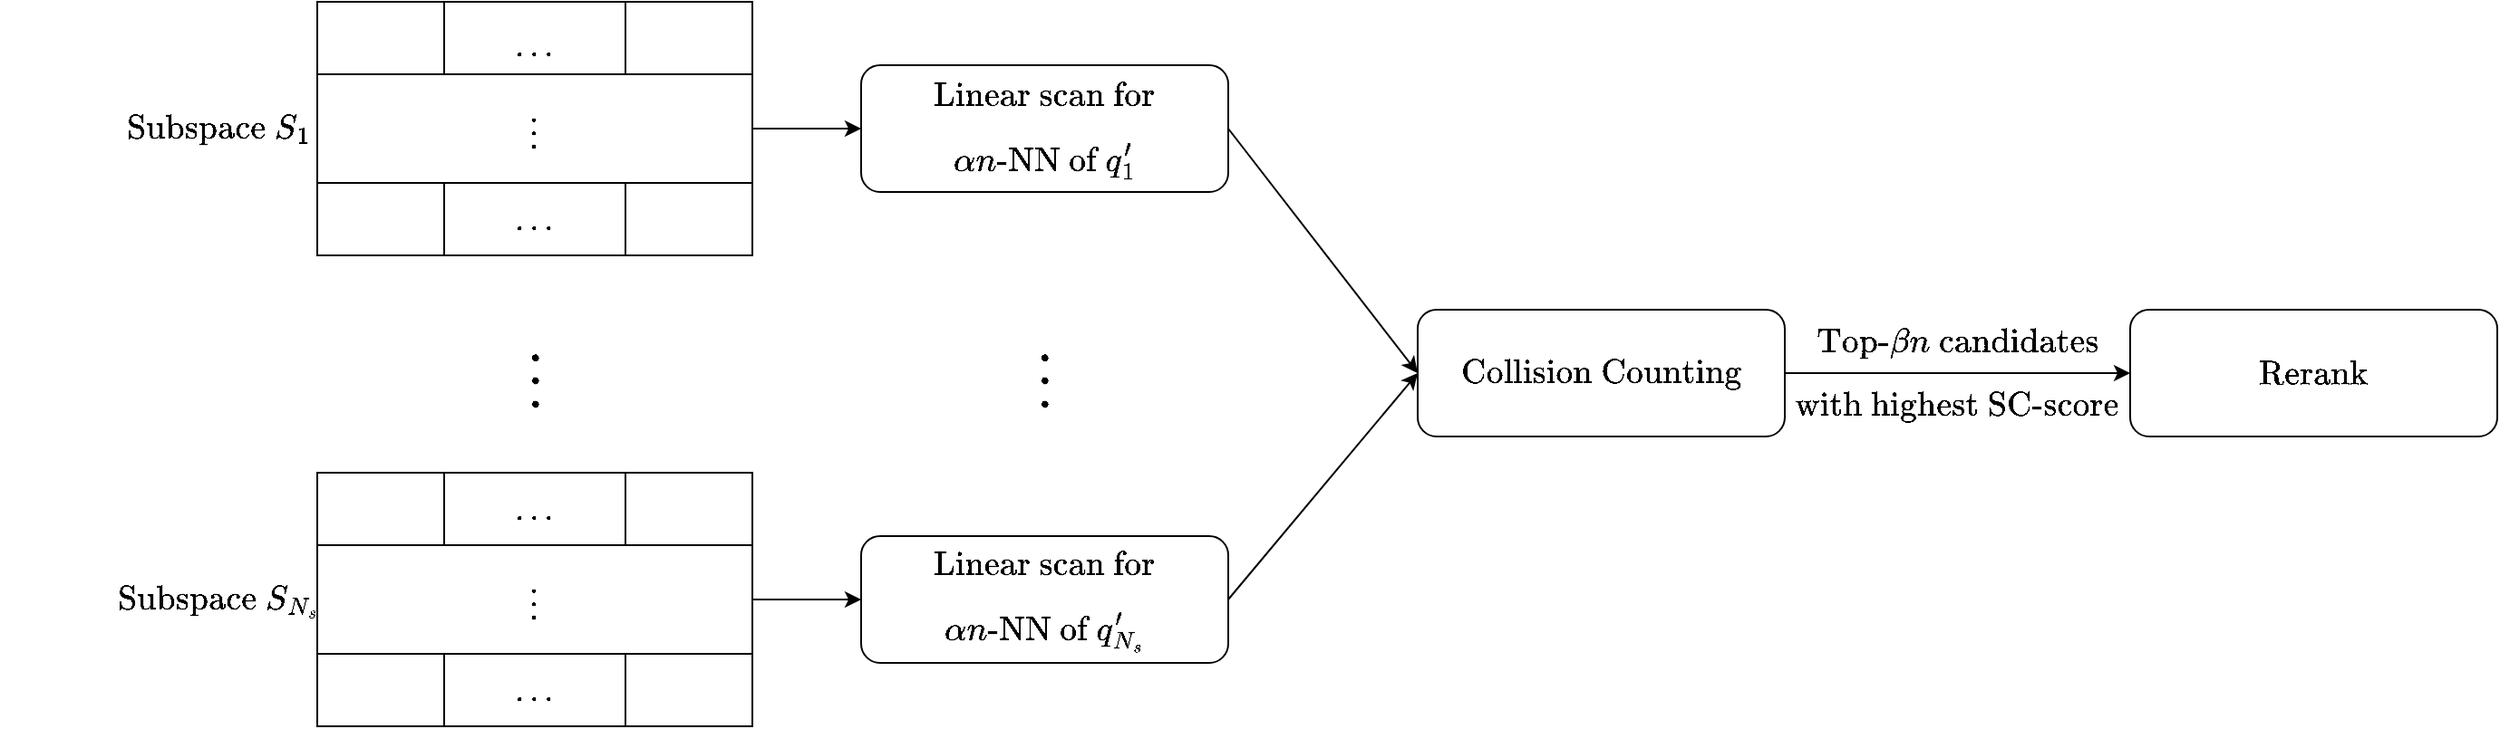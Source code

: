 <mxfile version="26.0.2">
  <diagram id="C5RBs43oDa-KdzZeNtuy" name="Page-1">
    <mxGraphModel dx="2066" dy="1141" grid="1" gridSize="10" guides="1" tooltips="1" connect="1" arrows="1" fold="1" page="1" pageScale="1" pageWidth="827" pageHeight="1169" math="1" shadow="0">
      <root>
        <mxCell id="WIyWlLk6GJQsqaUBKTNV-0" />
        <mxCell id="WIyWlLk6GJQsqaUBKTNV-1" parent="WIyWlLk6GJQsqaUBKTNV-0" />
        <mxCell id="X2-DktDUUGeDg_-0hks7-27" value="" style="shape=table;startSize=0;container=1;collapsible=0;childLayout=tableLayout;fontSize=16;pointerEvents=1;align=center;verticalAlign=middle;fontFamily=Helvetica;" vertex="1" parent="WIyWlLk6GJQsqaUBKTNV-1">
          <mxGeometry x="480" y="230" width="240" height="140" as="geometry" />
        </mxCell>
        <mxCell id="X2-DktDUUGeDg_-0hks7-28" value="" style="shape=tableRow;horizontal=0;startSize=0;swimlaneHead=0;swimlaneBody=0;strokeColor=inherit;top=0;left=0;bottom=0;right=0;collapsible=0;dropTarget=0;fillColor=none;points=[[0,0.5],[1,0.5]];portConstraint=eastwest;fontSize=16;pointerEvents=1;align=center;verticalAlign=middle;fontFamily=Helvetica;fontColor=default;" vertex="1" parent="X2-DktDUUGeDg_-0hks7-27">
          <mxGeometry width="240" height="40" as="geometry" />
        </mxCell>
        <mxCell id="X2-DktDUUGeDg_-0hks7-29" value="" style="shape=partialRectangle;html=1;whiteSpace=wrap;connectable=0;strokeColor=inherit;overflow=hidden;fillColor=none;top=0;left=0;bottom=0;right=0;pointerEvents=1;fontSize=16;align=center;verticalAlign=middle;fontFamily=Helvetica;fontColor=default;" vertex="1" parent="X2-DktDUUGeDg_-0hks7-28">
          <mxGeometry width="70" height="40" as="geometry">
            <mxRectangle width="70" height="40" as="alternateBounds" />
          </mxGeometry>
        </mxCell>
        <mxCell id="X2-DktDUUGeDg_-0hks7-30" value="&lt;div style=&quot;text-align: start;&quot;&gt;&lt;span style=&quot;font-family: &amp;quot;Source Code Pro&amp;quot;, &amp;quot;DejaVu Sans Mono&amp;quot;, &amp;quot;Ubuntu Mono&amp;quot;, &amp;quot;Anonymous Pro&amp;quot;, &amp;quot;Droid Sans Mono&amp;quot;, Menlo, Monaco, Consolas, Inconsolata, Courier, monospace, &amp;quot;PingFang SC&amp;quot;, &amp;quot;Microsoft YaHei&amp;quot;, sans-serif; font-size: 14px; font-variant-ligatures: no-common-ligatures; white-space: pre; background-color: rgb(250, 250, 250);&quot;&gt;$$\cdots$$&lt;/span&gt;&lt;/div&gt;" style="shape=partialRectangle;html=1;whiteSpace=wrap;connectable=0;strokeColor=inherit;overflow=hidden;fillColor=none;top=0;left=0;bottom=0;right=0;pointerEvents=1;fontSize=16;align=center;verticalAlign=top;fontFamily=Helvetica;fontColor=default;rowspan=1;colspan=2;horizontal=1;" vertex="1" parent="X2-DktDUUGeDg_-0hks7-28">
          <mxGeometry x="70" width="100" height="40" as="geometry">
            <mxRectangle width="50" height="40" as="alternateBounds" />
          </mxGeometry>
        </mxCell>
        <mxCell id="X2-DktDUUGeDg_-0hks7-31" value="" style="shape=partialRectangle;html=1;whiteSpace=wrap;connectable=0;strokeColor=inherit;overflow=hidden;fillColor=none;top=0;left=0;bottom=0;right=0;pointerEvents=1;fontSize=16;align=center;verticalAlign=middle;fontFamily=Helvetica;fontColor=default;" vertex="1" visible="0" parent="X2-DktDUUGeDg_-0hks7-28">
          <mxGeometry x="120" width="50" height="40" as="geometry">
            <mxRectangle width="50" height="40" as="alternateBounds" />
          </mxGeometry>
        </mxCell>
        <mxCell id="X2-DktDUUGeDg_-0hks7-40" style="shape=partialRectangle;html=1;whiteSpace=wrap;connectable=0;strokeColor=inherit;overflow=hidden;fillColor=none;top=0;left=0;bottom=0;right=0;pointerEvents=1;fontSize=16;align=center;verticalAlign=middle;fontFamily=Helvetica;fontColor=default;" vertex="1" parent="X2-DktDUUGeDg_-0hks7-28">
          <mxGeometry x="170" width="70" height="40" as="geometry">
            <mxRectangle width="70" height="40" as="alternateBounds" />
          </mxGeometry>
        </mxCell>
        <mxCell id="X2-DktDUUGeDg_-0hks7-32" value="" style="shape=tableRow;horizontal=0;startSize=0;swimlaneHead=0;swimlaneBody=0;strokeColor=inherit;top=0;left=0;bottom=0;right=0;collapsible=0;dropTarget=0;fillColor=none;points=[[0,0.5],[1,0.5]];portConstraint=eastwest;fontSize=16;pointerEvents=1;align=center;verticalAlign=middle;fontFamily=Helvetica;fontColor=default;" vertex="1" parent="X2-DktDUUGeDg_-0hks7-27">
          <mxGeometry y="40" width="240" height="60" as="geometry" />
        </mxCell>
        <mxCell id="X2-DktDUUGeDg_-0hks7-33" value="&lt;span style=&quot;font-family: &amp;quot;Source Code Pro&amp;quot;, &amp;quot;DejaVu Sans Mono&amp;quot;, &amp;quot;Ubuntu Mono&amp;quot;, &amp;quot;Anonymous Pro&amp;quot;, &amp;quot;Droid Sans Mono&amp;quot;, Menlo, Monaco, Consolas, Inconsolata, Courier, monospace, &amp;quot;PingFang SC&amp;quot;, &amp;quot;Microsoft YaHei&amp;quot;, sans-serif; font-size: 14px; font-variant-ligatures: no-common-ligatures; text-align: start; white-space: pre; background-color: rgb(250, 250, 250);&quot;&gt;$$\vdots$$&lt;/span&gt;" style="shape=partialRectangle;html=1;whiteSpace=wrap;connectable=0;strokeColor=inherit;overflow=hidden;fillColor=none;top=0;left=0;bottom=0;right=0;pointerEvents=1;fontSize=16;align=center;verticalAlign=middle;fontFamily=Helvetica;fontColor=default;rowspan=1;colspan=4;" vertex="1" parent="X2-DktDUUGeDg_-0hks7-32">
          <mxGeometry width="240" height="60" as="geometry">
            <mxRectangle width="70" height="60" as="alternateBounds" />
          </mxGeometry>
        </mxCell>
        <mxCell id="X2-DktDUUGeDg_-0hks7-34" value="" style="shape=partialRectangle;html=1;whiteSpace=wrap;connectable=0;strokeColor=inherit;overflow=hidden;fillColor=none;top=0;left=0;bottom=0;right=0;pointerEvents=1;fontSize=16;align=center;verticalAlign=middle;fontFamily=Helvetica;fontColor=default;" vertex="1" visible="0" parent="X2-DktDUUGeDg_-0hks7-32">
          <mxGeometry x="70" width="50" height="60" as="geometry">
            <mxRectangle width="50" height="60" as="alternateBounds" />
          </mxGeometry>
        </mxCell>
        <mxCell id="X2-DktDUUGeDg_-0hks7-35" value="" style="shape=partialRectangle;html=1;whiteSpace=wrap;connectable=0;strokeColor=inherit;overflow=hidden;fillColor=none;top=0;left=0;bottom=0;right=0;pointerEvents=1;fontSize=16;align=center;verticalAlign=middle;fontFamily=Helvetica;fontColor=default;" vertex="1" visible="0" parent="X2-DktDUUGeDg_-0hks7-32">
          <mxGeometry x="120" width="50" height="60" as="geometry">
            <mxRectangle width="50" height="60" as="alternateBounds" />
          </mxGeometry>
        </mxCell>
        <mxCell id="X2-DktDUUGeDg_-0hks7-41" style="shape=partialRectangle;html=1;whiteSpace=wrap;connectable=0;strokeColor=inherit;overflow=hidden;fillColor=none;top=0;left=0;bottom=0;right=0;pointerEvents=1;fontSize=16;align=center;verticalAlign=middle;fontFamily=Helvetica;fontColor=default;" vertex="1" visible="0" parent="X2-DktDUUGeDg_-0hks7-32">
          <mxGeometry x="170" width="70" height="60" as="geometry">
            <mxRectangle width="70" height="60" as="alternateBounds" />
          </mxGeometry>
        </mxCell>
        <mxCell id="X2-DktDUUGeDg_-0hks7-36" value="" style="shape=tableRow;horizontal=0;startSize=0;swimlaneHead=0;swimlaneBody=0;strokeColor=inherit;top=0;left=0;bottom=0;right=0;collapsible=0;dropTarget=0;fillColor=none;points=[[0,0.5],[1,0.5]];portConstraint=eastwest;fontSize=16;pointerEvents=1;align=center;verticalAlign=middle;fontFamily=Helvetica;fontColor=default;" vertex="1" parent="X2-DktDUUGeDg_-0hks7-27">
          <mxGeometry y="100" width="240" height="40" as="geometry" />
        </mxCell>
        <mxCell id="X2-DktDUUGeDg_-0hks7-37" value="" style="shape=partialRectangle;html=1;whiteSpace=wrap;connectable=0;strokeColor=inherit;overflow=hidden;fillColor=none;top=0;left=0;bottom=0;right=0;pointerEvents=1;fontSize=16;align=center;verticalAlign=middle;fontFamily=Helvetica;fontColor=default;" vertex="1" parent="X2-DktDUUGeDg_-0hks7-36">
          <mxGeometry width="70" height="40" as="geometry">
            <mxRectangle width="70" height="40" as="alternateBounds" />
          </mxGeometry>
        </mxCell>
        <mxCell id="X2-DktDUUGeDg_-0hks7-38" value="&lt;span style=&quot;font-family: &amp;quot;Source Code Pro&amp;quot;, &amp;quot;DejaVu Sans Mono&amp;quot;, &amp;quot;Ubuntu Mono&amp;quot;, &amp;quot;Anonymous Pro&amp;quot;, &amp;quot;Droid Sans Mono&amp;quot;, Menlo, Monaco, Consolas, Inconsolata, Courier, monospace, &amp;quot;PingFang SC&amp;quot;, &amp;quot;Microsoft YaHei&amp;quot;, sans-serif; font-size: 14px; font-variant-ligatures: no-common-ligatures; text-align: start; white-space: pre; background-color: rgb(250, 250, 250);&quot;&gt;$$\cdots$$&lt;/span&gt;" style="shape=partialRectangle;html=1;whiteSpace=wrap;connectable=0;strokeColor=inherit;overflow=hidden;fillColor=none;top=0;left=0;bottom=0;right=0;pointerEvents=1;fontSize=16;align=center;verticalAlign=middle;fontFamily=Helvetica;fontColor=default;rowspan=1;colspan=2;" vertex="1" parent="X2-DktDUUGeDg_-0hks7-36">
          <mxGeometry x="70" width="100" height="40" as="geometry">
            <mxRectangle width="50" height="40" as="alternateBounds" />
          </mxGeometry>
        </mxCell>
        <mxCell id="X2-DktDUUGeDg_-0hks7-39" value="" style="shape=partialRectangle;html=1;whiteSpace=wrap;connectable=0;strokeColor=inherit;overflow=hidden;fillColor=none;top=0;left=0;bottom=0;right=0;pointerEvents=1;fontSize=16;align=center;verticalAlign=middle;fontFamily=Helvetica;fontColor=default;" vertex="1" visible="0" parent="X2-DktDUUGeDg_-0hks7-36">
          <mxGeometry x="120" width="50" height="40" as="geometry">
            <mxRectangle width="50" height="40" as="alternateBounds" />
          </mxGeometry>
        </mxCell>
        <mxCell id="X2-DktDUUGeDg_-0hks7-42" style="shape=partialRectangle;html=1;whiteSpace=wrap;connectable=0;strokeColor=inherit;overflow=hidden;fillColor=none;top=0;left=0;bottom=0;right=0;pointerEvents=1;fontSize=16;align=center;verticalAlign=middle;fontFamily=Helvetica;fontColor=default;" vertex="1" parent="X2-DktDUUGeDg_-0hks7-36">
          <mxGeometry x="170" width="70" height="40" as="geometry">
            <mxRectangle width="70" height="40" as="alternateBounds" />
          </mxGeometry>
        </mxCell>
        <mxCell id="X2-DktDUUGeDg_-0hks7-43" value="&lt;span style=&quot;font-family: &amp;quot;Source Code Pro&amp;quot;, &amp;quot;DejaVu Sans Mono&amp;quot;, &amp;quot;Ubuntu Mono&amp;quot;, &amp;quot;Anonymous Pro&amp;quot;, &amp;quot;Droid Sans Mono&amp;quot;, Menlo, Monaco, Consolas, Inconsolata, Courier, monospace, &amp;quot;PingFang SC&amp;quot;, &amp;quot;Microsoft YaHei&amp;quot;, sans-serif; font-variant-ligatures: no-common-ligatures; text-align: start; white-space-collapse: preserve; background-color: rgb(250, 250, 250);&quot;&gt;$$\vdots$$&lt;/span&gt;" style="text;html=1;align=center;verticalAlign=middle;resizable=0;points=[];autosize=1;strokeColor=none;fillColor=none;fontFamily=Helvetica;fontSize=24;fontColor=default;" vertex="1" parent="WIyWlLk6GJQsqaUBKTNV-1">
          <mxGeometry x="515" y="415" width="170" height="40" as="geometry" />
        </mxCell>
        <mxCell id="X2-DktDUUGeDg_-0hks7-44" value="" style="shape=table;startSize=0;container=1;collapsible=0;childLayout=tableLayout;fontSize=16;pointerEvents=1;align=center;verticalAlign=middle;fontFamily=Helvetica;" vertex="1" parent="WIyWlLk6GJQsqaUBKTNV-1">
          <mxGeometry x="480" y="490" width="240" height="140" as="geometry" />
        </mxCell>
        <mxCell id="X2-DktDUUGeDg_-0hks7-45" value="" style="shape=tableRow;horizontal=0;startSize=0;swimlaneHead=0;swimlaneBody=0;strokeColor=inherit;top=0;left=0;bottom=0;right=0;collapsible=0;dropTarget=0;fillColor=none;points=[[0,0.5],[1,0.5]];portConstraint=eastwest;fontSize=16;pointerEvents=1;align=center;verticalAlign=middle;fontFamily=Helvetica;fontColor=default;" vertex="1" parent="X2-DktDUUGeDg_-0hks7-44">
          <mxGeometry width="240" height="40" as="geometry" />
        </mxCell>
        <mxCell id="X2-DktDUUGeDg_-0hks7-46" value="" style="shape=partialRectangle;html=1;whiteSpace=wrap;connectable=0;strokeColor=inherit;overflow=hidden;fillColor=none;top=0;left=0;bottom=0;right=0;pointerEvents=1;fontSize=16;align=center;verticalAlign=middle;fontFamily=Helvetica;fontColor=default;" vertex="1" parent="X2-DktDUUGeDg_-0hks7-45">
          <mxGeometry width="70" height="40" as="geometry">
            <mxRectangle width="70" height="40" as="alternateBounds" />
          </mxGeometry>
        </mxCell>
        <mxCell id="X2-DktDUUGeDg_-0hks7-47" value="&lt;div style=&quot;text-align: start;&quot;&gt;&lt;span style=&quot;font-family: &amp;quot;Source Code Pro&amp;quot;, &amp;quot;DejaVu Sans Mono&amp;quot;, &amp;quot;Ubuntu Mono&amp;quot;, &amp;quot;Anonymous Pro&amp;quot;, &amp;quot;Droid Sans Mono&amp;quot;, Menlo, Monaco, Consolas, Inconsolata, Courier, monospace, &amp;quot;PingFang SC&amp;quot;, &amp;quot;Microsoft YaHei&amp;quot;, sans-serif; font-size: 14px; font-variant-ligatures: no-common-ligatures; white-space: pre; background-color: rgb(250, 250, 250);&quot;&gt;$$\cdots$$&lt;/span&gt;&lt;/div&gt;" style="shape=partialRectangle;html=1;whiteSpace=wrap;connectable=0;strokeColor=inherit;overflow=hidden;fillColor=none;top=0;left=0;bottom=0;right=0;pointerEvents=1;fontSize=16;align=center;verticalAlign=middle;fontFamily=Helvetica;fontColor=default;rowspan=1;colspan=2;" vertex="1" parent="X2-DktDUUGeDg_-0hks7-45">
          <mxGeometry x="70" width="100" height="40" as="geometry">
            <mxRectangle width="50" height="40" as="alternateBounds" />
          </mxGeometry>
        </mxCell>
        <mxCell id="X2-DktDUUGeDg_-0hks7-48" value="" style="shape=partialRectangle;html=1;whiteSpace=wrap;connectable=0;strokeColor=inherit;overflow=hidden;fillColor=none;top=0;left=0;bottom=0;right=0;pointerEvents=1;fontSize=16;align=center;verticalAlign=middle;fontFamily=Helvetica;fontColor=default;" vertex="1" visible="0" parent="X2-DktDUUGeDg_-0hks7-45">
          <mxGeometry x="120" width="50" height="40" as="geometry">
            <mxRectangle width="50" height="40" as="alternateBounds" />
          </mxGeometry>
        </mxCell>
        <mxCell id="X2-DktDUUGeDg_-0hks7-49" style="shape=partialRectangle;html=1;whiteSpace=wrap;connectable=0;strokeColor=inherit;overflow=hidden;fillColor=none;top=0;left=0;bottom=0;right=0;pointerEvents=1;fontSize=16;align=center;verticalAlign=middle;fontFamily=Helvetica;fontColor=default;" vertex="1" parent="X2-DktDUUGeDg_-0hks7-45">
          <mxGeometry x="170" width="70" height="40" as="geometry">
            <mxRectangle width="70" height="40" as="alternateBounds" />
          </mxGeometry>
        </mxCell>
        <mxCell id="X2-DktDUUGeDg_-0hks7-50" value="" style="shape=tableRow;horizontal=0;startSize=0;swimlaneHead=0;swimlaneBody=0;strokeColor=inherit;top=0;left=0;bottom=0;right=0;collapsible=0;dropTarget=0;fillColor=none;points=[[0,0.5],[1,0.5]];portConstraint=eastwest;fontSize=16;pointerEvents=1;align=center;verticalAlign=middle;fontFamily=Helvetica;fontColor=default;" vertex="1" parent="X2-DktDUUGeDg_-0hks7-44">
          <mxGeometry y="40" width="240" height="60" as="geometry" />
        </mxCell>
        <mxCell id="X2-DktDUUGeDg_-0hks7-51" value="&lt;span style=&quot;font-family: &amp;quot;Source Code Pro&amp;quot;, &amp;quot;DejaVu Sans Mono&amp;quot;, &amp;quot;Ubuntu Mono&amp;quot;, &amp;quot;Anonymous Pro&amp;quot;, &amp;quot;Droid Sans Mono&amp;quot;, Menlo, Monaco, Consolas, Inconsolata, Courier, monospace, &amp;quot;PingFang SC&amp;quot;, &amp;quot;Microsoft YaHei&amp;quot;, sans-serif; font-size: 14px; font-variant-ligatures: no-common-ligatures; text-align: start; white-space: pre; background-color: rgb(250, 250, 250);&quot;&gt;$$\vdots$$&lt;/span&gt;" style="shape=partialRectangle;html=1;whiteSpace=wrap;connectable=0;strokeColor=inherit;overflow=hidden;fillColor=none;top=0;left=0;bottom=0;right=0;pointerEvents=1;fontSize=16;align=center;verticalAlign=middle;fontFamily=Helvetica;fontColor=default;rowspan=1;colspan=4;" vertex="1" parent="X2-DktDUUGeDg_-0hks7-50">
          <mxGeometry width="240" height="60" as="geometry">
            <mxRectangle width="70" height="60" as="alternateBounds" />
          </mxGeometry>
        </mxCell>
        <mxCell id="X2-DktDUUGeDg_-0hks7-52" value="" style="shape=partialRectangle;html=1;whiteSpace=wrap;connectable=0;strokeColor=inherit;overflow=hidden;fillColor=none;top=0;left=0;bottom=0;right=0;pointerEvents=1;fontSize=16;align=center;verticalAlign=middle;fontFamily=Helvetica;fontColor=default;" vertex="1" visible="0" parent="X2-DktDUUGeDg_-0hks7-50">
          <mxGeometry x="70" width="50" height="60" as="geometry">
            <mxRectangle width="50" height="60" as="alternateBounds" />
          </mxGeometry>
        </mxCell>
        <mxCell id="X2-DktDUUGeDg_-0hks7-53" value="" style="shape=partialRectangle;html=1;whiteSpace=wrap;connectable=0;strokeColor=inherit;overflow=hidden;fillColor=none;top=0;left=0;bottom=0;right=0;pointerEvents=1;fontSize=16;align=center;verticalAlign=middle;fontFamily=Helvetica;fontColor=default;" vertex="1" visible="0" parent="X2-DktDUUGeDg_-0hks7-50">
          <mxGeometry x="120" width="50" height="60" as="geometry">
            <mxRectangle width="50" height="60" as="alternateBounds" />
          </mxGeometry>
        </mxCell>
        <mxCell id="X2-DktDUUGeDg_-0hks7-54" style="shape=partialRectangle;html=1;whiteSpace=wrap;connectable=0;strokeColor=inherit;overflow=hidden;fillColor=none;top=0;left=0;bottom=0;right=0;pointerEvents=1;fontSize=16;align=center;verticalAlign=middle;fontFamily=Helvetica;fontColor=default;" vertex="1" visible="0" parent="X2-DktDUUGeDg_-0hks7-50">
          <mxGeometry x="170" width="70" height="60" as="geometry">
            <mxRectangle width="70" height="60" as="alternateBounds" />
          </mxGeometry>
        </mxCell>
        <mxCell id="X2-DktDUUGeDg_-0hks7-55" value="" style="shape=tableRow;horizontal=0;startSize=0;swimlaneHead=0;swimlaneBody=0;strokeColor=inherit;top=0;left=0;bottom=0;right=0;collapsible=0;dropTarget=0;fillColor=none;points=[[0,0.5],[1,0.5]];portConstraint=eastwest;fontSize=16;pointerEvents=1;align=center;verticalAlign=middle;fontFamily=Helvetica;fontColor=default;" vertex="1" parent="X2-DktDUUGeDg_-0hks7-44">
          <mxGeometry y="100" width="240" height="40" as="geometry" />
        </mxCell>
        <mxCell id="X2-DktDUUGeDg_-0hks7-56" value="" style="shape=partialRectangle;html=1;whiteSpace=wrap;connectable=0;strokeColor=inherit;overflow=hidden;fillColor=none;top=0;left=0;bottom=0;right=0;pointerEvents=1;fontSize=16;align=center;verticalAlign=middle;fontFamily=Helvetica;fontColor=default;" vertex="1" parent="X2-DktDUUGeDg_-0hks7-55">
          <mxGeometry width="70" height="40" as="geometry">
            <mxRectangle width="70" height="40" as="alternateBounds" />
          </mxGeometry>
        </mxCell>
        <mxCell id="X2-DktDUUGeDg_-0hks7-57" value="&lt;span style=&quot;font-family: &amp;quot;Source Code Pro&amp;quot;, &amp;quot;DejaVu Sans Mono&amp;quot;, &amp;quot;Ubuntu Mono&amp;quot;, &amp;quot;Anonymous Pro&amp;quot;, &amp;quot;Droid Sans Mono&amp;quot;, Menlo, Monaco, Consolas, Inconsolata, Courier, monospace, &amp;quot;PingFang SC&amp;quot;, &amp;quot;Microsoft YaHei&amp;quot;, sans-serif; font-size: 14px; font-variant-ligatures: no-common-ligatures; text-align: start; white-space: pre; background-color: rgb(250, 250, 250);&quot;&gt;$$\cdots$$&lt;/span&gt;" style="shape=partialRectangle;html=1;whiteSpace=wrap;connectable=0;strokeColor=inherit;overflow=hidden;fillColor=none;top=0;left=0;bottom=0;right=0;pointerEvents=1;fontSize=16;align=center;verticalAlign=middle;fontFamily=Helvetica;fontColor=default;rowspan=1;colspan=2;" vertex="1" parent="X2-DktDUUGeDg_-0hks7-55">
          <mxGeometry x="70" width="100" height="40" as="geometry">
            <mxRectangle width="50" height="40" as="alternateBounds" />
          </mxGeometry>
        </mxCell>
        <mxCell id="X2-DktDUUGeDg_-0hks7-58" value="" style="shape=partialRectangle;html=1;whiteSpace=wrap;connectable=0;strokeColor=inherit;overflow=hidden;fillColor=none;top=0;left=0;bottom=0;right=0;pointerEvents=1;fontSize=16;align=center;verticalAlign=middle;fontFamily=Helvetica;fontColor=default;" vertex="1" visible="0" parent="X2-DktDUUGeDg_-0hks7-55">
          <mxGeometry x="120" width="50" height="40" as="geometry">
            <mxRectangle width="50" height="40" as="alternateBounds" />
          </mxGeometry>
        </mxCell>
        <mxCell id="X2-DktDUUGeDg_-0hks7-59" style="shape=partialRectangle;html=1;whiteSpace=wrap;connectable=0;strokeColor=inherit;overflow=hidden;fillColor=none;top=0;left=0;bottom=0;right=0;pointerEvents=1;fontSize=16;align=center;verticalAlign=middle;fontFamily=Helvetica;fontColor=default;" vertex="1" parent="X2-DktDUUGeDg_-0hks7-55">
          <mxGeometry x="170" width="70" height="40" as="geometry">
            <mxRectangle width="70" height="40" as="alternateBounds" />
          </mxGeometry>
        </mxCell>
        <mxCell id="X2-DktDUUGeDg_-0hks7-60" value="$$\text{Linear scan for}$$ $$\alpha n\text{-NN}\ \text{of}\ q&#39;_1$$" style="rounded=1;html=1;pointerEvents=1;strokeColor=inherit;align=center;verticalAlign=middle;fontFamily=Helvetica;fontSize=16;fontColor=default;fillColor=none;" vertex="1" parent="WIyWlLk6GJQsqaUBKTNV-1">
          <mxGeometry x="780" y="265" width="202.5" height="70" as="geometry" />
        </mxCell>
        <mxCell id="X2-DktDUUGeDg_-0hks7-61" value="$$\text{Linear scan for}$$ $$\alpha n\text{-NN}\ \text{of}\ q&#39;_{N_s}$$" style="rounded=1;html=1;pointerEvents=1;strokeColor=inherit;align=center;verticalAlign=middle;fontFamily=Helvetica;fontSize=16;fontColor=default;fillColor=none;" vertex="1" parent="WIyWlLk6GJQsqaUBKTNV-1">
          <mxGeometry x="780" y="525" width="202.5" height="70" as="geometry" />
        </mxCell>
        <mxCell id="X2-DktDUUGeDg_-0hks7-62" value="" style="endArrow=classic;html=1;rounded=0;exitX=1;exitY=0.5;exitDx=0;exitDy=0;entryX=0;entryY=0.5;entryDx=0;entryDy=0;" edge="1" parent="WIyWlLk6GJQsqaUBKTNV-1" source="X2-DktDUUGeDg_-0hks7-32" target="X2-DktDUUGeDg_-0hks7-60">
          <mxGeometry width="50" height="50" relative="1" as="geometry">
            <mxPoint x="1040" y="700" as="sourcePoint" />
            <mxPoint x="1090" y="650" as="targetPoint" />
          </mxGeometry>
        </mxCell>
        <mxCell id="X2-DktDUUGeDg_-0hks7-63" value="" style="endArrow=classic;html=1;rounded=0;exitX=1;exitY=0.5;exitDx=0;exitDy=0;entryX=0;entryY=0.5;entryDx=0;entryDy=0;" edge="1" parent="WIyWlLk6GJQsqaUBKTNV-1" source="X2-DktDUUGeDg_-0hks7-50" target="X2-DktDUUGeDg_-0hks7-61">
          <mxGeometry width="50" height="50" relative="1" as="geometry">
            <mxPoint x="1040" y="700" as="sourcePoint" />
            <mxPoint x="1090" y="650" as="targetPoint" />
          </mxGeometry>
        </mxCell>
        <mxCell id="X2-DktDUUGeDg_-0hks7-64" value="&lt;span style=&quot;font-family: &amp;quot;Source Code Pro&amp;quot;, &amp;quot;DejaVu Sans Mono&amp;quot;, &amp;quot;Ubuntu Mono&amp;quot;, &amp;quot;Anonymous Pro&amp;quot;, &amp;quot;Droid Sans Mono&amp;quot;, Menlo, Monaco, Consolas, Inconsolata, Courier, monospace, &amp;quot;PingFang SC&amp;quot;, &amp;quot;Microsoft YaHei&amp;quot;, sans-serif; font-variant-ligatures: no-common-ligatures; text-align: start; white-space-collapse: preserve; background-color: rgb(250, 250, 250);&quot;&gt;$$\vdots$$&lt;/span&gt;" style="text;html=1;align=center;verticalAlign=middle;resizable=0;points=[];autosize=1;strokeColor=none;fillColor=none;fontFamily=Helvetica;fontSize=24;fontColor=default;" vertex="1" parent="WIyWlLk6GJQsqaUBKTNV-1">
          <mxGeometry x="796.25" y="415" width="170" height="40" as="geometry" />
        </mxCell>
        <mxCell id="X2-DktDUUGeDg_-0hks7-65" value="$$\text{Collision Counting}$$" style="rounded=1;html=1;pointerEvents=1;strokeColor=inherit;align=center;verticalAlign=middle;fontFamily=Helvetica;fontSize=16;fontColor=default;fillColor=none;" vertex="1" parent="WIyWlLk6GJQsqaUBKTNV-1">
          <mxGeometry x="1087" y="400" width="202.5" height="70" as="geometry" />
        </mxCell>
        <mxCell id="X2-DktDUUGeDg_-0hks7-66" value="" style="endArrow=classic;html=1;rounded=0;exitX=1;exitY=0.5;exitDx=0;exitDy=0;entryX=0;entryY=0.5;entryDx=0;entryDy=0;" edge="1" parent="WIyWlLk6GJQsqaUBKTNV-1" source="X2-DktDUUGeDg_-0hks7-61" target="X2-DktDUUGeDg_-0hks7-65">
          <mxGeometry width="50" height="50" relative="1" as="geometry">
            <mxPoint x="1040" y="700" as="sourcePoint" />
            <mxPoint x="1090" y="650" as="targetPoint" />
          </mxGeometry>
        </mxCell>
        <mxCell id="X2-DktDUUGeDg_-0hks7-67" value="" style="endArrow=classic;html=1;rounded=0;exitX=1;exitY=0.5;exitDx=0;exitDy=0;entryX=0;entryY=0.5;entryDx=0;entryDy=0;" edge="1" parent="WIyWlLk6GJQsqaUBKTNV-1" source="X2-DktDUUGeDg_-0hks7-60" target="X2-DktDUUGeDg_-0hks7-65">
          <mxGeometry width="50" height="50" relative="1" as="geometry">
            <mxPoint x="1020" y="550" as="sourcePoint" />
            <mxPoint x="1090" y="650" as="targetPoint" />
          </mxGeometry>
        </mxCell>
        <mxCell id="X2-DktDUUGeDg_-0hks7-68" value="$$\text{Rerank}$$" style="rounded=1;html=1;pointerEvents=1;strokeColor=inherit;align=center;verticalAlign=middle;fontFamily=Helvetica;fontSize=16;fontColor=default;fillColor=none;" vertex="1" parent="WIyWlLk6GJQsqaUBKTNV-1">
          <mxGeometry x="1480" y="400" width="202.5" height="70" as="geometry" />
        </mxCell>
        <mxCell id="X2-DktDUUGeDg_-0hks7-69" value="" style="endArrow=classic;html=1;rounded=0;exitX=1;exitY=0.5;exitDx=0;exitDy=0;entryX=0;entryY=0.5;entryDx=0;entryDy=0;" edge="1" parent="WIyWlLk6GJQsqaUBKTNV-1" source="X2-DktDUUGeDg_-0hks7-65" target="X2-DktDUUGeDg_-0hks7-68">
          <mxGeometry width="50" height="50" relative="1" as="geometry">
            <mxPoint x="1040" y="700" as="sourcePoint" />
            <mxPoint x="1090" y="650" as="targetPoint" />
          </mxGeometry>
        </mxCell>
        <mxCell id="X2-DktDUUGeDg_-0hks7-71" value="&lt;span style=&quot;font-size: 16px;&quot;&gt;$$\text{Top-}\beta n\ \text{candidates}$$&lt;/span&gt;&lt;span style=&quot;font-size: 16px;&quot;&gt;$$\text{with highest SC-score}$$&lt;/span&gt;" style="text;html=1;align=center;verticalAlign=middle;resizable=0;points=[];autosize=1;strokeColor=none;fillColor=none;" vertex="1" parent="WIyWlLk6GJQsqaUBKTNV-1">
          <mxGeometry x="1114" y="420" width="540" height="30" as="geometry" />
        </mxCell>
        <mxCell id="X2-DktDUUGeDg_-0hks7-75" value="&lt;span style=&quot;font-size: 16px;&quot;&gt;$$\text{Subspace}\ S_1$$&lt;/span&gt;" style="text;html=1;align=center;verticalAlign=middle;resizable=0;points=[];autosize=1;strokeColor=none;fillColor=none;" vertex="1" parent="WIyWlLk6GJQsqaUBKTNV-1">
          <mxGeometry x="320" y="285" width="210" height="30" as="geometry" />
        </mxCell>
        <mxCell id="X2-DktDUUGeDg_-0hks7-76" value="&lt;span style=&quot;font-size: 16px;&quot;&gt;$$\text{Subspace}\ S_{N_s}$$&lt;/span&gt;" style="text;html=1;align=center;verticalAlign=middle;resizable=0;points=[];autosize=1;strokeColor=none;fillColor=none;" vertex="1" parent="WIyWlLk6GJQsqaUBKTNV-1">
          <mxGeometry x="305" y="545" width="240" height="30" as="geometry" />
        </mxCell>
      </root>
    </mxGraphModel>
  </diagram>
</mxfile>
